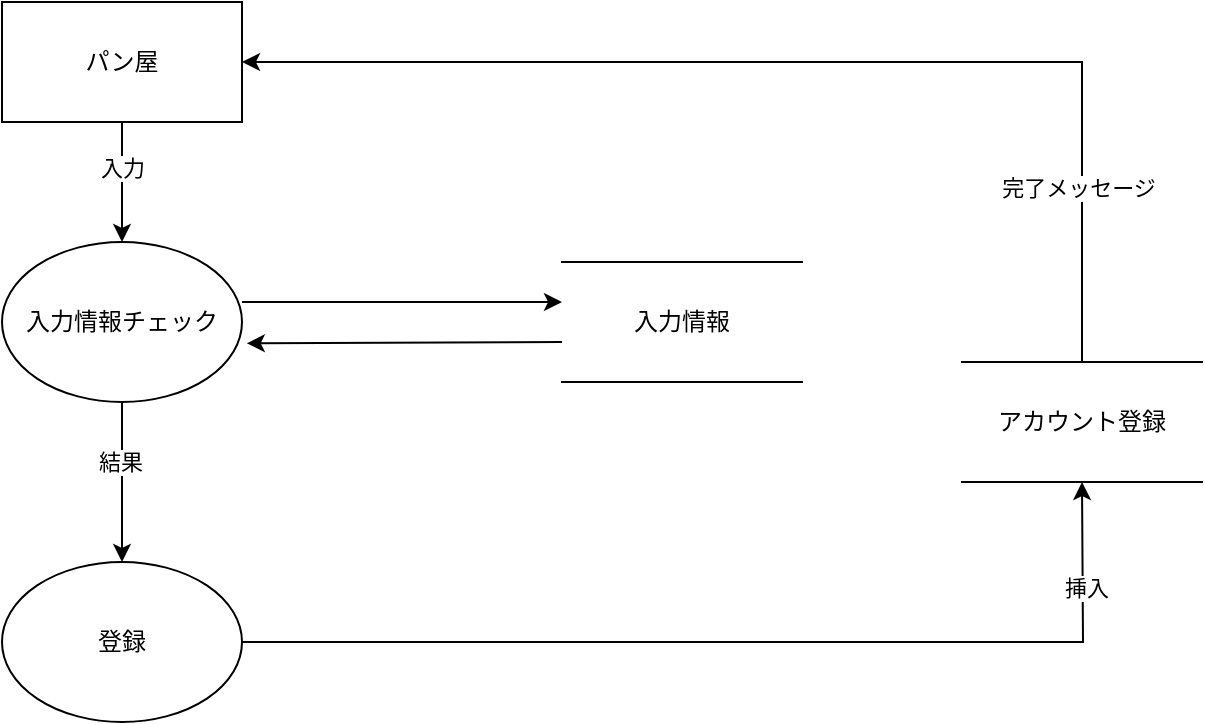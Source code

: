 <mxfile version="16.5.6" type="github">
  <diagram id="gLHahbnbY2w7_f7nJMqD" name="ページ1">
    <mxGraphModel dx="865" dy="483" grid="1" gridSize="10" guides="1" tooltips="1" connect="1" arrows="1" fold="1" page="1" pageScale="1" pageWidth="827" pageHeight="1169" math="0" shadow="0">
      <root>
        <mxCell id="0" />
        <mxCell id="1" parent="0" />
        <mxCell id="m3h_X82Cm9SxhgXqNzY0-10" style="edgeStyle=orthogonalEdgeStyle;rounded=0;orthogonalLoop=1;jettySize=auto;html=1;exitX=0.5;exitY=1;exitDx=0;exitDy=0;entryX=0.5;entryY=0;entryDx=0;entryDy=0;" parent="1" source="m3h_X82Cm9SxhgXqNzY0-1" target="m3h_X82Cm9SxhgXqNzY0-2" edge="1">
          <mxGeometry relative="1" as="geometry" />
        </mxCell>
        <mxCell id="m3h_X82Cm9SxhgXqNzY0-15" value="入力" style="edgeLabel;html=1;align=center;verticalAlign=middle;resizable=0;points=[];" parent="m3h_X82Cm9SxhgXqNzY0-10" vertex="1" connectable="0">
          <mxGeometry x="-0.254" relative="1" as="geometry">
            <mxPoint as="offset" />
          </mxGeometry>
        </mxCell>
        <mxCell id="m3h_X82Cm9SxhgXqNzY0-14" style="edgeStyle=orthogonalEdgeStyle;rounded=0;orthogonalLoop=1;jettySize=auto;html=1;exitX=0.5;exitY=0;exitDx=0;exitDy=0;entryX=1;entryY=0.5;entryDx=0;entryDy=0;" parent="1" source="zePy1CebrOYoJUn6ftwR-2" target="m3h_X82Cm9SxhgXqNzY0-1" edge="1">
          <mxGeometry relative="1" as="geometry">
            <mxPoint x="660" y="290" as="sourcePoint" />
          </mxGeometry>
        </mxCell>
        <mxCell id="zePy1CebrOYoJUn6ftwR-3" value="完了メッセージ" style="edgeLabel;html=1;align=center;verticalAlign=middle;resizable=0;points=[];" vertex="1" connectable="0" parent="m3h_X82Cm9SxhgXqNzY0-14">
          <mxGeometry x="-0.693" y="2" relative="1" as="geometry">
            <mxPoint as="offset" />
          </mxGeometry>
        </mxCell>
        <mxCell id="m3h_X82Cm9SxhgXqNzY0-1" value="パン屋" style="rounded=0;whiteSpace=wrap;html=1;" parent="1" vertex="1">
          <mxGeometry x="120" y="80" width="120" height="60" as="geometry" />
        </mxCell>
        <mxCell id="m3h_X82Cm9SxhgXqNzY0-11" style="edgeStyle=orthogonalEdgeStyle;rounded=0;orthogonalLoop=1;jettySize=auto;html=1;exitX=0.5;exitY=1;exitDx=0;exitDy=0;entryX=0.5;entryY=0;entryDx=0;entryDy=0;" parent="1" source="m3h_X82Cm9SxhgXqNzY0-2" target="m3h_X82Cm9SxhgXqNzY0-3" edge="1">
          <mxGeometry relative="1" as="geometry" />
        </mxCell>
        <mxCell id="m3h_X82Cm9SxhgXqNzY0-20" value="結果" style="edgeLabel;html=1;align=center;verticalAlign=middle;resizable=0;points=[];" parent="m3h_X82Cm9SxhgXqNzY0-11" vertex="1" connectable="0">
          <mxGeometry x="-0.251" y="-1" relative="1" as="geometry">
            <mxPoint as="offset" />
          </mxGeometry>
        </mxCell>
        <mxCell id="m3h_X82Cm9SxhgXqNzY0-2" value="入力情報チェック" style="ellipse;whiteSpace=wrap;html=1;" parent="1" vertex="1">
          <mxGeometry x="120" y="200" width="120" height="80" as="geometry" />
        </mxCell>
        <mxCell id="m3h_X82Cm9SxhgXqNzY0-13" style="edgeStyle=orthogonalEdgeStyle;rounded=0;orthogonalLoop=1;jettySize=auto;html=1;exitX=1;exitY=0.5;exitDx=0;exitDy=0;" parent="1" source="m3h_X82Cm9SxhgXqNzY0-3" edge="1">
          <mxGeometry relative="1" as="geometry">
            <mxPoint x="660" y="320" as="targetPoint" />
          </mxGeometry>
        </mxCell>
        <mxCell id="m3h_X82Cm9SxhgXqNzY0-21" value="挿入" style="edgeLabel;html=1;align=center;verticalAlign=middle;resizable=0;points=[];" parent="m3h_X82Cm9SxhgXqNzY0-13" vertex="1" connectable="0">
          <mxGeometry x="0.79" y="-1" relative="1" as="geometry">
            <mxPoint as="offset" />
          </mxGeometry>
        </mxCell>
        <mxCell id="m3h_X82Cm9SxhgXqNzY0-3" value="登録" style="ellipse;whiteSpace=wrap;html=1;" parent="1" vertex="1">
          <mxGeometry x="120" y="360" width="120" height="80" as="geometry" />
        </mxCell>
        <mxCell id="m3h_X82Cm9SxhgXqNzY0-18" value="" style="endArrow=classic;html=1;rounded=0;" parent="1" edge="1">
          <mxGeometry width="50" height="50" relative="1" as="geometry">
            <mxPoint x="240" y="230" as="sourcePoint" />
            <mxPoint x="400" y="230" as="targetPoint" />
          </mxGeometry>
        </mxCell>
        <mxCell id="m3h_X82Cm9SxhgXqNzY0-19" value="" style="endArrow=classic;html=1;rounded=0;entryX=1.02;entryY=0.633;entryDx=0;entryDy=0;entryPerimeter=0;" parent="1" edge="1" target="m3h_X82Cm9SxhgXqNzY0-2">
          <mxGeometry width="50" height="50" relative="1" as="geometry">
            <mxPoint x="400" y="250" as="sourcePoint" />
            <mxPoint x="260.0" y="250" as="targetPoint" />
          </mxGeometry>
        </mxCell>
        <mxCell id="zePy1CebrOYoJUn6ftwR-1" value="入力情報" style="shape=partialRectangle;whiteSpace=wrap;html=1;left=0;right=0;fillColor=none;" vertex="1" parent="1">
          <mxGeometry x="400" y="210" width="120" height="60" as="geometry" />
        </mxCell>
        <mxCell id="zePy1CebrOYoJUn6ftwR-2" value="アカウント登録" style="shape=partialRectangle;whiteSpace=wrap;html=1;left=0;right=0;fillColor=none;" vertex="1" parent="1">
          <mxGeometry x="600" y="260" width="120" height="60" as="geometry" />
        </mxCell>
      </root>
    </mxGraphModel>
  </diagram>
</mxfile>
